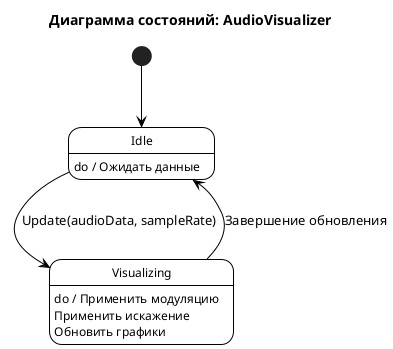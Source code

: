 @startuml StateDiagramAudioVisualizer

skinparam monochrome true
skinparam shadowing false
skinparam stateFontSize 12
skinparam stateFontName Arial
skinparam stateBorderThickness 1
skinparam stateBackgroundColor none
skinparam stateBorderColor black
skinparam stateCornerRadius 0
skinparam defaultCornerRadius 0
skinparam ArrowColor black
skinparam style strictuml

title Диаграмма состояний: AudioVisualizer

[*] --> Idle

Idle --> Visualizing : Update(audioData, sampleRate)
Visualizing --> Idle : Завершение обновления
Visualizing : do / Применить модуляцию\nПрименить искажение\nОбновить графики
Idle : do / Ожидать данные

@enduml